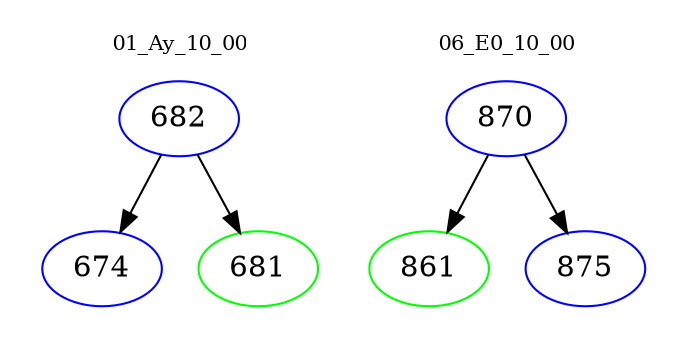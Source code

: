 digraph{
subgraph cluster_0 {
color = white
label = "01_Ay_10_00";
fontsize=10;
T0_682 [label="682", color="blue"]
T0_682 -> T0_674 [color="black"]
T0_674 [label="674", color="blue"]
T0_682 -> T0_681 [color="black"]
T0_681 [label="681", color="green"]
}
subgraph cluster_1 {
color = white
label = "06_E0_10_00";
fontsize=10;
T1_870 [label="870", color="blue"]
T1_870 -> T1_861 [color="black"]
T1_861 [label="861", color="green"]
T1_870 -> T1_875 [color="black"]
T1_875 [label="875", color="blue"]
}
}
